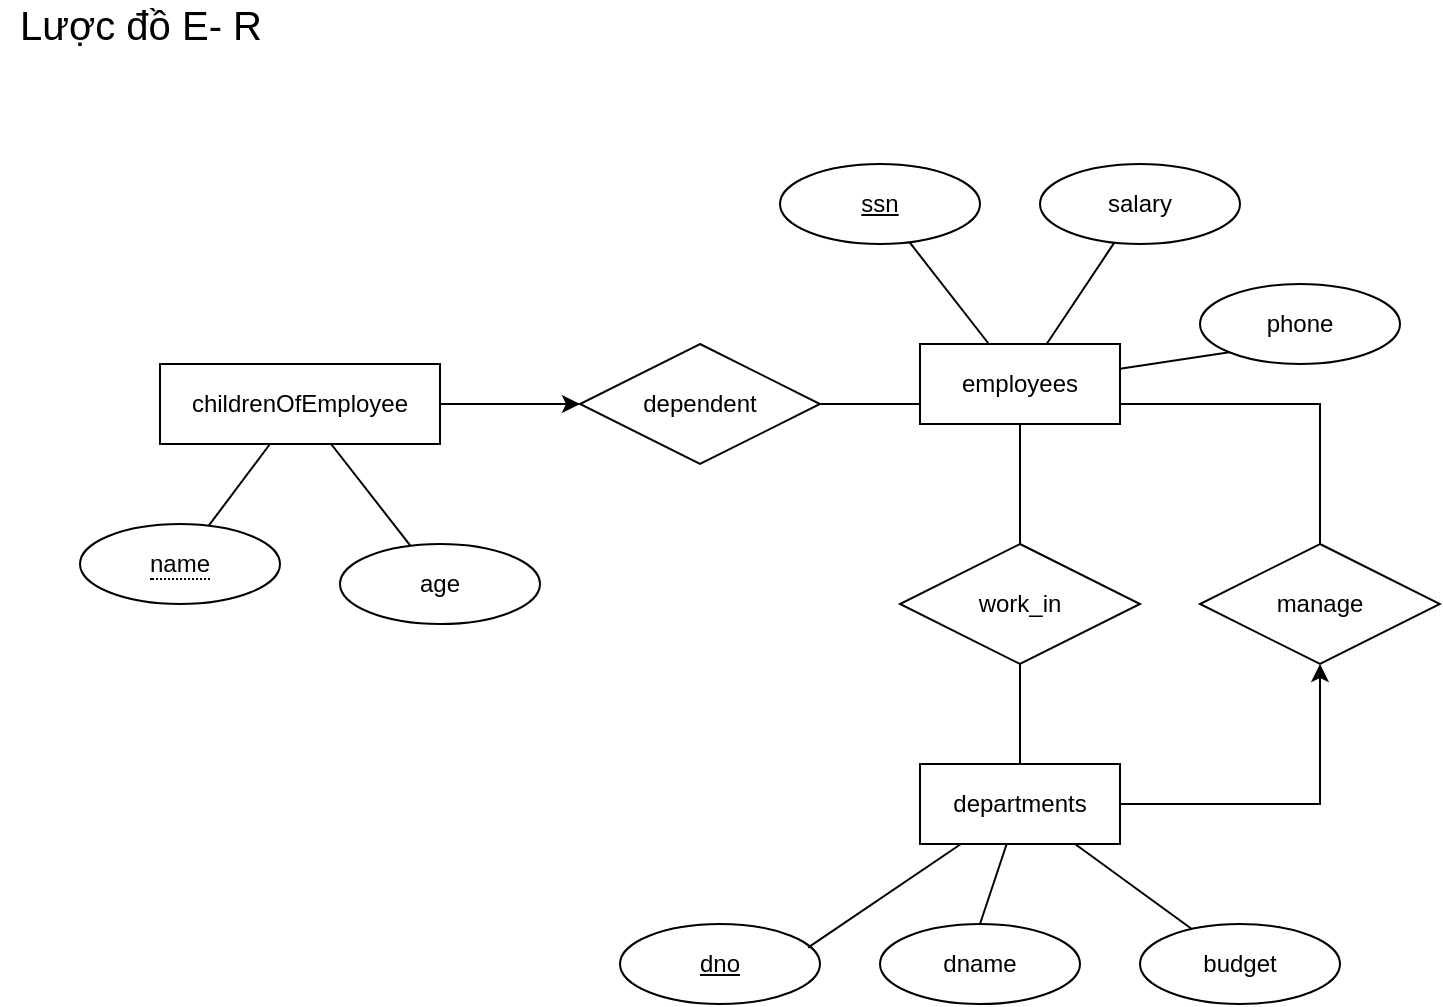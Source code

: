 <mxfile version="14.8.0" type="github" pages="2">
  <diagram id="R2lEEEUBdFMjLlhIrx00" name="Exercise1">
    <mxGraphModel dx="1888" dy="579" grid="1" gridSize="10" guides="1" tooltips="1" connect="1" arrows="1" fold="1" page="1" pageScale="1" pageWidth="850" pageHeight="1100" math="0" shadow="0" extFonts="Permanent Marker^https://fonts.googleapis.com/css?family=Permanent+Marker">
      <root>
        <mxCell id="0" />
        <mxCell id="1" parent="0" />
        <mxCell id="IfPGYuD_iaJT0KGIhq0e-1" value="employees" style="whiteSpace=wrap;html=1;align=center;" vertex="1" parent="1">
          <mxGeometry x="380" y="190" width="100" height="40" as="geometry" />
        </mxCell>
        <mxCell id="IfPGYuD_iaJT0KGIhq0e-42" style="edgeStyle=orthogonalEdgeStyle;rounded=0;orthogonalLoop=1;jettySize=auto;html=1;entryX=0.5;entryY=1;entryDx=0;entryDy=0;" edge="1" parent="1" source="IfPGYuD_iaJT0KGIhq0e-2" target="IfPGYuD_iaJT0KGIhq0e-27">
          <mxGeometry relative="1" as="geometry" />
        </mxCell>
        <mxCell id="IfPGYuD_iaJT0KGIhq0e-2" value="departments" style="whiteSpace=wrap;html=1;align=center;" vertex="1" parent="1">
          <mxGeometry x="380" y="400" width="100" height="40" as="geometry" />
        </mxCell>
        <mxCell id="IfPGYuD_iaJT0KGIhq0e-3" value="ssn" style="ellipse;whiteSpace=wrap;html=1;align=center;fontStyle=4;" vertex="1" parent="1">
          <mxGeometry x="310" y="100" width="100" height="40" as="geometry" />
        </mxCell>
        <mxCell id="IfPGYuD_iaJT0KGIhq0e-4" value="salary" style="ellipse;whiteSpace=wrap;html=1;align=center;" vertex="1" parent="1">
          <mxGeometry x="440" y="100" width="100" height="40" as="geometry" />
        </mxCell>
        <mxCell id="IfPGYuD_iaJT0KGIhq0e-5" value="phone" style="ellipse;whiteSpace=wrap;html=1;align=center;" vertex="1" parent="1">
          <mxGeometry x="520" y="160" width="100" height="40" as="geometry" />
        </mxCell>
        <mxCell id="IfPGYuD_iaJT0KGIhq0e-17" value="" style="endArrow=none;html=1;rounded=0;" edge="1" parent="1" source="IfPGYuD_iaJT0KGIhq0e-3" target="IfPGYuD_iaJT0KGIhq0e-1">
          <mxGeometry relative="1" as="geometry">
            <mxPoint x="320" y="330" as="sourcePoint" />
            <mxPoint x="480" y="330" as="targetPoint" />
          </mxGeometry>
        </mxCell>
        <mxCell id="IfPGYuD_iaJT0KGIhq0e-18" value="" style="endArrow=none;html=1;rounded=0;" edge="1" parent="1" source="IfPGYuD_iaJT0KGIhq0e-4" target="IfPGYuD_iaJT0KGIhq0e-1">
          <mxGeometry relative="1" as="geometry">
            <mxPoint x="399.743" y="149.111" as="sourcePoint" />
            <mxPoint x="439.444" y="200" as="targetPoint" />
          </mxGeometry>
        </mxCell>
        <mxCell id="IfPGYuD_iaJT0KGIhq0e-19" value="" style="endArrow=none;html=1;rounded=0;exitX=0;exitY=1;exitDx=0;exitDy=0;" edge="1" parent="1" source="IfPGYuD_iaJT0KGIhq0e-5" target="IfPGYuD_iaJT0KGIhq0e-1">
          <mxGeometry relative="1" as="geometry">
            <mxPoint x="394.743" y="159.111" as="sourcePoint" />
            <mxPoint x="434.444" y="210" as="targetPoint" />
          </mxGeometry>
        </mxCell>
        <mxCell id="IfPGYuD_iaJT0KGIhq0e-38" value="" style="edgeStyle=orthogonalEdgeStyle;rounded=0;orthogonalLoop=1;jettySize=auto;html=1;" edge="1" parent="1" source="IfPGYuD_iaJT0KGIhq0e-20" target="IfPGYuD_iaJT0KGIhq0e-30">
          <mxGeometry relative="1" as="geometry" />
        </mxCell>
        <mxCell id="IfPGYuD_iaJT0KGIhq0e-20" value="childrenOfEmployee" style="whiteSpace=wrap;html=1;align=center;" vertex="1" parent="1">
          <mxGeometry y="200" width="140" height="40" as="geometry" />
        </mxCell>
        <mxCell id="IfPGYuD_iaJT0KGIhq0e-21" value="work_in" style="shape=rhombus;perimeter=rhombusPerimeter;whiteSpace=wrap;html=1;align=center;" vertex="1" parent="1">
          <mxGeometry x="370" y="290" width="120" height="60" as="geometry" />
        </mxCell>
        <mxCell id="IfPGYuD_iaJT0KGIhq0e-27" value="manage" style="shape=rhombus;perimeter=rhombusPerimeter;whiteSpace=wrap;html=1;align=center;" vertex="1" parent="1">
          <mxGeometry x="520" y="290" width="120" height="60" as="geometry" />
        </mxCell>
        <mxCell id="IfPGYuD_iaJT0KGIhq0e-30" value="dependent" style="shape=rhombus;perimeter=rhombusPerimeter;whiteSpace=wrap;html=1;align=center;" vertex="1" parent="1">
          <mxGeometry x="210" y="190" width="120" height="60" as="geometry" />
        </mxCell>
        <mxCell id="IfPGYuD_iaJT0KGIhq0e-40" value="" style="endArrow=none;html=1;rounded=0;exitX=1;exitY=0.5;exitDx=0;exitDy=0;entryX=0;entryY=0.75;entryDx=0;entryDy=0;" edge="1" parent="1" source="IfPGYuD_iaJT0KGIhq0e-30" target="IfPGYuD_iaJT0KGIhq0e-1">
          <mxGeometry relative="1" as="geometry">
            <mxPoint x="410" y="380" as="sourcePoint" />
            <mxPoint x="570" y="380" as="targetPoint" />
          </mxGeometry>
        </mxCell>
        <mxCell id="IfPGYuD_iaJT0KGIhq0e-44" value="" style="endArrow=none;html=1;rounded=0;exitX=0.5;exitY=0;exitDx=0;exitDy=0;" edge="1" parent="1" source="IfPGYuD_iaJT0KGIhq0e-21" target="IfPGYuD_iaJT0KGIhq0e-1">
          <mxGeometry relative="1" as="geometry">
            <mxPoint x="340" y="230" as="sourcePoint" />
            <mxPoint x="390" y="230" as="targetPoint" />
          </mxGeometry>
        </mxCell>
        <mxCell id="IfPGYuD_iaJT0KGIhq0e-45" value="" style="endArrow=none;html=1;rounded=0;exitX=0.5;exitY=0;exitDx=0;exitDy=0;" edge="1" parent="1" source="IfPGYuD_iaJT0KGIhq0e-2" target="IfPGYuD_iaJT0KGIhq0e-21">
          <mxGeometry relative="1" as="geometry">
            <mxPoint x="350" y="240" as="sourcePoint" />
            <mxPoint x="400" y="240" as="targetPoint" />
          </mxGeometry>
        </mxCell>
        <mxCell id="IfPGYuD_iaJT0KGIhq0e-46" value="" style="endArrow=none;html=1;rounded=0;entryX=1;entryY=0.75;entryDx=0;entryDy=0;" edge="1" parent="1" source="IfPGYuD_iaJT0KGIhq0e-27" target="IfPGYuD_iaJT0KGIhq0e-1">
          <mxGeometry relative="1" as="geometry">
            <mxPoint x="360" y="250" as="sourcePoint" />
            <mxPoint x="410" y="250" as="targetPoint" />
            <Array as="points">
              <mxPoint x="580" y="220" />
            </Array>
          </mxGeometry>
        </mxCell>
        <mxCell id="IfPGYuD_iaJT0KGIhq0e-47" value="&lt;span style=&quot;border-bottom: 1px dotted&quot;&gt;name&lt;/span&gt;" style="ellipse;whiteSpace=wrap;html=1;align=center;" vertex="1" parent="1">
          <mxGeometry x="-40" y="280" width="100" height="40" as="geometry" />
        </mxCell>
        <mxCell id="IfPGYuD_iaJT0KGIhq0e-48" value="" style="endArrow=none;html=1;rounded=0;" edge="1" parent="1" source="IfPGYuD_iaJT0KGIhq0e-47" target="IfPGYuD_iaJT0KGIhq0e-20">
          <mxGeometry relative="1" as="geometry">
            <mxPoint x="20" y="410" as="sourcePoint" />
            <mxPoint x="180" y="410" as="targetPoint" />
          </mxGeometry>
        </mxCell>
        <mxCell id="IfPGYuD_iaJT0KGIhq0e-50" value="age" style="ellipse;whiteSpace=wrap;html=1;align=center;" vertex="1" parent="1">
          <mxGeometry x="90" y="290" width="100" height="40" as="geometry" />
        </mxCell>
        <mxCell id="IfPGYuD_iaJT0KGIhq0e-51" value="" style="endArrow=none;html=1;rounded=0;" edge="1" parent="1" source="IfPGYuD_iaJT0KGIhq0e-50" target="IfPGYuD_iaJT0KGIhq0e-20">
          <mxGeometry relative="1" as="geometry">
            <mxPoint x="34.367" y="290.843" as="sourcePoint" />
            <mxPoint x="65" y="250" as="targetPoint" />
          </mxGeometry>
        </mxCell>
        <mxCell id="IfPGYuD_iaJT0KGIhq0e-52" value="&lt;font style=&quot;font-size: 20px&quot;&gt;Lược đồ E- R&lt;/font&gt;" style="text;html=1;align=center;verticalAlign=middle;resizable=0;points=[];autosize=1;strokeColor=none;" vertex="1" parent="1">
          <mxGeometry x="-80" y="20" width="140" height="20" as="geometry" />
        </mxCell>
        <mxCell id="IfPGYuD_iaJT0KGIhq0e-84" value="dno" style="ellipse;whiteSpace=wrap;html=1;align=center;fontStyle=4;" vertex="1" parent="1">
          <mxGeometry x="230" y="480" width="100" height="40" as="geometry" />
        </mxCell>
        <mxCell id="IfPGYuD_iaJT0KGIhq0e-85" value="dname" style="ellipse;whiteSpace=wrap;html=1;align=center;" vertex="1" parent="1">
          <mxGeometry x="360" y="480" width="100" height="40" as="geometry" />
        </mxCell>
        <mxCell id="IfPGYuD_iaJT0KGIhq0e-86" value="budget" style="ellipse;whiteSpace=wrap;html=1;align=center;" vertex="1" parent="1">
          <mxGeometry x="490" y="480" width="100" height="40" as="geometry" />
        </mxCell>
        <mxCell id="IfPGYuD_iaJT0KGIhq0e-87" value="" style="endArrow=none;html=1;rounded=0;exitX=0.5;exitY=0;exitDx=0;exitDy=0;" edge="1" parent="1" source="IfPGYuD_iaJT0KGIhq0e-85" target="IfPGYuD_iaJT0KGIhq0e-2">
          <mxGeometry relative="1" as="geometry">
            <mxPoint x="440" y="410" as="sourcePoint" />
            <mxPoint x="440" y="360" as="targetPoint" />
          </mxGeometry>
        </mxCell>
        <mxCell id="IfPGYuD_iaJT0KGIhq0e-88" value="" style="endArrow=none;html=1;rounded=0;exitX=0.94;exitY=0.295;exitDx=0;exitDy=0;exitPerimeter=0;" edge="1" parent="1" source="IfPGYuD_iaJT0KGIhq0e-84" target="IfPGYuD_iaJT0KGIhq0e-2">
          <mxGeometry relative="1" as="geometry">
            <mxPoint x="420" y="490" as="sourcePoint" />
            <mxPoint x="433.333" y="450" as="targetPoint" />
          </mxGeometry>
        </mxCell>
        <mxCell id="IfPGYuD_iaJT0KGIhq0e-89" value="" style="endArrow=none;html=1;rounded=0;" edge="1" parent="1" source="IfPGYuD_iaJT0KGIhq0e-86" target="IfPGYuD_iaJT0KGIhq0e-2">
          <mxGeometry relative="1" as="geometry">
            <mxPoint x="430" y="500" as="sourcePoint" />
            <mxPoint x="443.333" y="460" as="targetPoint" />
          </mxGeometry>
        </mxCell>
      </root>
    </mxGraphModel>
  </diagram>
  <diagram id="ykmp7JDJprO2-yTa8ucG" name="Exercise2">
    <mxGraphModel dx="1038" dy="579" grid="1" gridSize="10" guides="1" tooltips="1" connect="1" arrows="1" fold="1" page="1" pageScale="1" pageWidth="827" pageHeight="1169" math="0" shadow="0">
      <root>
        <mxCell id="IQqM77a2gq9a0r3q6opK-0" />
        <mxCell id="IQqM77a2gq9a0r3q6opK-1" parent="IQqM77a2gq9a0r3q6opK-0" />
        <mxCell id="IQqM77a2gq9a0r3q6opK-2" value="STUDENT" style="shape=table;startSize=30;container=1;collapsible=1;childLayout=tableLayout;fixedRows=1;rowLines=0;fontStyle=1;align=center;resizeLast=1;" vertex="1" parent="IQqM77a2gq9a0r3q6opK-1">
          <mxGeometry x="50" y="60" width="180" height="160" as="geometry" />
        </mxCell>
        <mxCell id="IQqM77a2gq9a0r3q6opK-3" value="" style="shape=partialRectangle;collapsible=0;dropTarget=0;pointerEvents=0;fillColor=none;top=0;left=0;bottom=1;right=0;points=[[0,0.5],[1,0.5]];portConstraint=eastwest;" vertex="1" parent="IQqM77a2gq9a0r3q6opK-2">
          <mxGeometry y="30" width="180" height="30" as="geometry" />
        </mxCell>
        <mxCell id="IQqM77a2gq9a0r3q6opK-4" value="PK" style="shape=partialRectangle;connectable=0;fillColor=none;top=0;left=0;bottom=0;right=0;fontStyle=1;overflow=hidden;" vertex="1" parent="IQqM77a2gq9a0r3q6opK-3">
          <mxGeometry width="30" height="30" as="geometry" />
        </mxCell>
        <mxCell id="IQqM77a2gq9a0r3q6opK-5" value="SSN#" style="shape=partialRectangle;connectable=0;fillColor=none;top=0;left=0;bottom=0;right=0;align=left;spacingLeft=6;fontStyle=5;overflow=hidden;" vertex="1" parent="IQqM77a2gq9a0r3q6opK-3">
          <mxGeometry x="30" width="150" height="30" as="geometry" />
        </mxCell>
        <mxCell id="IQqM77a2gq9a0r3q6opK-6" value="" style="shape=partialRectangle;collapsible=0;dropTarget=0;pointerEvents=0;fillColor=none;top=0;left=0;bottom=0;right=0;points=[[0,0.5],[1,0.5]];portConstraint=eastwest;" vertex="1" parent="IQqM77a2gq9a0r3q6opK-2">
          <mxGeometry y="60" width="180" height="30" as="geometry" />
        </mxCell>
        <mxCell id="IQqM77a2gq9a0r3q6opK-7" value="" style="shape=partialRectangle;connectable=0;fillColor=none;top=0;left=0;bottom=0;right=0;editable=1;overflow=hidden;" vertex="1" parent="IQqM77a2gq9a0r3q6opK-6">
          <mxGeometry width="30" height="30" as="geometry" />
        </mxCell>
        <mxCell id="IQqM77a2gq9a0r3q6opK-8" value="Name" style="shape=partialRectangle;connectable=0;fillColor=none;top=0;left=0;bottom=0;right=0;align=left;spacingLeft=6;overflow=hidden;" vertex="1" parent="IQqM77a2gq9a0r3q6opK-6">
          <mxGeometry x="30" width="150" height="30" as="geometry" />
        </mxCell>
        <mxCell id="IQqM77a2gq9a0r3q6opK-9" value="" style="shape=partialRectangle;collapsible=0;dropTarget=0;pointerEvents=0;fillColor=none;top=0;left=0;bottom=0;right=0;points=[[0,0.5],[1,0.5]];portConstraint=eastwest;" vertex="1" parent="IQqM77a2gq9a0r3q6opK-2">
          <mxGeometry y="90" width="180" height="30" as="geometry" />
        </mxCell>
        <mxCell id="IQqM77a2gq9a0r3q6opK-10" value="" style="shape=partialRectangle;connectable=0;fillColor=none;top=0;left=0;bottom=0;right=0;editable=1;overflow=hidden;" vertex="1" parent="IQqM77a2gq9a0r3q6opK-9">
          <mxGeometry width="30" height="30" as="geometry" />
        </mxCell>
        <mxCell id="IQqM77a2gq9a0r3q6opK-11" value="Major" style="shape=partialRectangle;connectable=0;fillColor=none;top=0;left=0;bottom=0;right=0;align=left;spacingLeft=6;overflow=hidden;" vertex="1" parent="IQqM77a2gq9a0r3q6opK-9">
          <mxGeometry x="30" width="150" height="30" as="geometry" />
        </mxCell>
        <mxCell id="IQqM77a2gq9a0r3q6opK-12" value="" style="shape=partialRectangle;collapsible=0;dropTarget=0;pointerEvents=0;fillColor=none;top=0;left=0;bottom=0;right=0;points=[[0,0.5],[1,0.5]];portConstraint=eastwest;" vertex="1" parent="IQqM77a2gq9a0r3q6opK-2">
          <mxGeometry y="120" width="180" height="30" as="geometry" />
        </mxCell>
        <mxCell id="IQqM77a2gq9a0r3q6opK-13" value="" style="shape=partialRectangle;connectable=0;fillColor=none;top=0;left=0;bottom=0;right=0;editable=1;overflow=hidden;" vertex="1" parent="IQqM77a2gq9a0r3q6opK-12">
          <mxGeometry width="30" height="30" as="geometry" />
        </mxCell>
        <mxCell id="IQqM77a2gq9a0r3q6opK-14" value="Bdate" style="shape=partialRectangle;connectable=0;fillColor=none;top=0;left=0;bottom=0;right=0;align=left;spacingLeft=6;overflow=hidden;" vertex="1" parent="IQqM77a2gq9a0r3q6opK-12">
          <mxGeometry x="30" width="150" height="30" as="geometry" />
        </mxCell>
        <mxCell id="IQqM77a2gq9a0r3q6opK-15" value="COURSE" style="shape=table;startSize=40;container=1;collapsible=1;childLayout=tableLayout;fixedRows=1;rowLines=0;fontStyle=1;align=center;resizeLast=1;" vertex="1" parent="IQqM77a2gq9a0r3q6opK-1">
          <mxGeometry x="470" y="250" width="180" height="150" as="geometry" />
        </mxCell>
        <mxCell id="IQqM77a2gq9a0r3q6opK-16" value="" style="shape=partialRectangle;collapsible=0;dropTarget=0;pointerEvents=0;fillColor=none;top=0;left=0;bottom=1;right=0;points=[[0,0.5],[1,0.5]];portConstraint=eastwest;" vertex="1" parent="IQqM77a2gq9a0r3q6opK-15">
          <mxGeometry y="40" width="180" height="30" as="geometry" />
        </mxCell>
        <mxCell id="IQqM77a2gq9a0r3q6opK-17" value="PK" style="shape=partialRectangle;connectable=0;fillColor=none;top=0;left=0;bottom=0;right=0;fontStyle=1;overflow=hidden;" vertex="1" parent="IQqM77a2gq9a0r3q6opK-16">
          <mxGeometry width="30" height="30" as="geometry" />
        </mxCell>
        <mxCell id="IQqM77a2gq9a0r3q6opK-18" value="Course#" style="shape=partialRectangle;connectable=0;fillColor=none;top=0;left=0;bottom=0;right=0;align=left;spacingLeft=6;fontStyle=5;overflow=hidden;" vertex="1" parent="IQqM77a2gq9a0r3q6opK-16">
          <mxGeometry x="30" width="150" height="30" as="geometry" />
        </mxCell>
        <mxCell id="IQqM77a2gq9a0r3q6opK-19" value="" style="shape=partialRectangle;collapsible=0;dropTarget=0;pointerEvents=0;fillColor=none;top=0;left=0;bottom=0;right=0;points=[[0,0.5],[1,0.5]];portConstraint=eastwest;" vertex="1" parent="IQqM77a2gq9a0r3q6opK-15">
          <mxGeometry y="70" width="180" height="30" as="geometry" />
        </mxCell>
        <mxCell id="IQqM77a2gq9a0r3q6opK-20" value="" style="shape=partialRectangle;connectable=0;fillColor=none;top=0;left=0;bottom=0;right=0;editable=1;overflow=hidden;" vertex="1" parent="IQqM77a2gq9a0r3q6opK-19">
          <mxGeometry width="30" height="30" as="geometry" />
        </mxCell>
        <mxCell id="IQqM77a2gq9a0r3q6opK-21" value="Cname" style="shape=partialRectangle;connectable=0;fillColor=none;top=0;left=0;bottom=0;right=0;align=left;spacingLeft=6;overflow=hidden;" vertex="1" parent="IQqM77a2gq9a0r3q6opK-19">
          <mxGeometry x="30" width="150" height="30" as="geometry" />
        </mxCell>
        <mxCell id="IQqM77a2gq9a0r3q6opK-22" value="" style="shape=partialRectangle;collapsible=0;dropTarget=0;pointerEvents=0;fillColor=none;top=0;left=0;bottom=0;right=0;points=[[0,0.5],[1,0.5]];portConstraint=eastwest;" vertex="1" parent="IQqM77a2gq9a0r3q6opK-15">
          <mxGeometry y="100" width="180" height="30" as="geometry" />
        </mxCell>
        <mxCell id="IQqM77a2gq9a0r3q6opK-23" value="" style="shape=partialRectangle;connectable=0;fillColor=none;top=0;left=0;bottom=0;right=0;editable=1;overflow=hidden;" vertex="1" parent="IQqM77a2gq9a0r3q6opK-22">
          <mxGeometry width="30" height="30" as="geometry" />
        </mxCell>
        <mxCell id="IQqM77a2gq9a0r3q6opK-24" value="Dept" style="shape=partialRectangle;connectable=0;fillColor=none;top=0;left=0;bottom=0;right=0;align=left;spacingLeft=6;overflow=hidden;" vertex="1" parent="IQqM77a2gq9a0r3q6opK-22">
          <mxGeometry x="30" width="150" height="30" as="geometry" />
        </mxCell>
        <mxCell id="IQqM77a2gq9a0r3q6opK-25" value="" style="shape=partialRectangle;collapsible=0;dropTarget=0;pointerEvents=0;fillColor=none;top=0;left=0;bottom=0;right=0;points=[[0,0.5],[1,0.5]];portConstraint=eastwest;" vertex="1" parent="IQqM77a2gq9a0r3q6opK-15">
          <mxGeometry y="130" width="180" height="20" as="geometry" />
        </mxCell>
        <mxCell id="IQqM77a2gq9a0r3q6opK-26" value="" style="shape=partialRectangle;connectable=0;fillColor=none;top=0;left=0;bottom=0;right=0;editable=1;overflow=hidden;" vertex="1" parent="IQqM77a2gq9a0r3q6opK-25">
          <mxGeometry width="30" height="20" as="geometry" />
        </mxCell>
        <mxCell id="IQqM77a2gq9a0r3q6opK-27" value="" style="shape=partialRectangle;connectable=0;fillColor=none;top=0;left=0;bottom=0;right=0;align=left;spacingLeft=6;overflow=hidden;" vertex="1" parent="IQqM77a2gq9a0r3q6opK-25">
          <mxGeometry x="30" width="150" height="20" as="geometry" />
        </mxCell>
        <mxCell id="IQqM77a2gq9a0r3q6opK-62" value="ENROLL" style="shape=table;startSize=30;container=1;collapsible=1;childLayout=tableLayout;fixedRows=1;rowLines=0;fontStyle=1;align=center;resizeLast=1;" vertex="1" parent="IQqM77a2gq9a0r3q6opK-1">
          <mxGeometry x="470" y="60" width="180" height="160" as="geometry" />
        </mxCell>
        <mxCell id="IQqM77a2gq9a0r3q6opK-63" value="" style="shape=partialRectangle;collapsible=0;dropTarget=0;pointerEvents=0;fillColor=none;top=0;left=0;bottom=0;right=0;points=[[0,0.5],[1,0.5]];portConstraint=eastwest;" vertex="1" parent="IQqM77a2gq9a0r3q6opK-62">
          <mxGeometry y="30" width="180" height="30" as="geometry" />
        </mxCell>
        <mxCell id="IQqM77a2gq9a0r3q6opK-64" value="PK,FK1" style="shape=partialRectangle;connectable=0;fillColor=none;top=0;left=0;bottom=0;right=0;fontStyle=1;overflow=hidden;" vertex="1" parent="IQqM77a2gq9a0r3q6opK-63">
          <mxGeometry width="60" height="30" as="geometry" />
        </mxCell>
        <mxCell id="IQqM77a2gq9a0r3q6opK-65" value="SSN#" style="shape=partialRectangle;connectable=0;fillColor=none;top=0;left=0;bottom=0;right=0;align=left;spacingLeft=6;fontStyle=5;overflow=hidden;" vertex="1" parent="IQqM77a2gq9a0r3q6opK-63">
          <mxGeometry x="60" width="120" height="30" as="geometry" />
        </mxCell>
        <mxCell id="IQqM77a2gq9a0r3q6opK-66" value="" style="shape=partialRectangle;collapsible=0;dropTarget=0;pointerEvents=0;fillColor=none;top=0;left=0;bottom=1;right=0;points=[[0,0.5],[1,0.5]];portConstraint=eastwest;" vertex="1" parent="IQqM77a2gq9a0r3q6opK-62">
          <mxGeometry y="60" width="180" height="30" as="geometry" />
        </mxCell>
        <mxCell id="IQqM77a2gq9a0r3q6opK-67" value="PK,FK2" style="shape=partialRectangle;connectable=0;fillColor=none;top=0;left=0;bottom=0;right=0;fontStyle=1;overflow=hidden;" vertex="1" parent="IQqM77a2gq9a0r3q6opK-66">
          <mxGeometry width="60" height="30" as="geometry" />
        </mxCell>
        <mxCell id="IQqM77a2gq9a0r3q6opK-68" value="Course#" style="shape=partialRectangle;connectable=0;fillColor=none;top=0;left=0;bottom=0;right=0;align=left;spacingLeft=6;fontStyle=5;overflow=hidden;" vertex="1" parent="IQqM77a2gq9a0r3q6opK-66">
          <mxGeometry x="60" width="120" height="30" as="geometry" />
        </mxCell>
        <mxCell id="IQqM77a2gq9a0r3q6opK-69" value="" style="shape=partialRectangle;collapsible=0;dropTarget=0;pointerEvents=0;fillColor=none;top=0;left=0;bottom=0;right=0;points=[[0,0.5],[1,0.5]];portConstraint=eastwest;" vertex="1" parent="IQqM77a2gq9a0r3q6opK-62">
          <mxGeometry y="90" width="180" height="30" as="geometry" />
        </mxCell>
        <mxCell id="IQqM77a2gq9a0r3q6opK-70" value="" style="shape=partialRectangle;connectable=0;fillColor=none;top=0;left=0;bottom=0;right=0;editable=1;overflow=hidden;" vertex="1" parent="IQqM77a2gq9a0r3q6opK-69">
          <mxGeometry width="60" height="30" as="geometry" />
        </mxCell>
        <mxCell id="IQqM77a2gq9a0r3q6opK-71" value="Grade" style="shape=partialRectangle;connectable=0;fillColor=none;top=0;left=0;bottom=0;right=0;align=left;spacingLeft=6;overflow=hidden;" vertex="1" parent="IQqM77a2gq9a0r3q6opK-69">
          <mxGeometry x="60" width="120" height="30" as="geometry" />
        </mxCell>
        <mxCell id="IQqM77a2gq9a0r3q6opK-72" value="" style="shape=partialRectangle;collapsible=0;dropTarget=0;pointerEvents=0;fillColor=none;top=0;left=0;bottom=0;right=0;points=[[0,0.5],[1,0.5]];portConstraint=eastwest;" vertex="1" parent="IQqM77a2gq9a0r3q6opK-62">
          <mxGeometry y="120" width="180" height="30" as="geometry" />
        </mxCell>
        <mxCell id="IQqM77a2gq9a0r3q6opK-73" value="" style="shape=partialRectangle;connectable=0;fillColor=none;top=0;left=0;bottom=0;right=0;editable=1;overflow=hidden;" vertex="1" parent="IQqM77a2gq9a0r3q6opK-72">
          <mxGeometry width="60" height="30" as="geometry" />
        </mxCell>
        <mxCell id="IQqM77a2gq9a0r3q6opK-74" value="Quater" style="shape=partialRectangle;connectable=0;fillColor=none;top=0;left=0;bottom=0;right=0;align=left;spacingLeft=6;overflow=hidden;" vertex="1" parent="IQqM77a2gq9a0r3q6opK-72">
          <mxGeometry x="60" width="120" height="30" as="geometry" />
        </mxCell>
        <mxCell id="IQqM77a2gq9a0r3q6opK-75" value="" style="edgeStyle=entityRelationEdgeStyle;fontSize=12;html=1;endArrow=ERzeroToMany;startArrow=ERmandOne;" edge="1" parent="IQqM77a2gq9a0r3q6opK-1" source="IQqM77a2gq9a0r3q6opK-3" target="IQqM77a2gq9a0r3q6opK-63">
          <mxGeometry width="100" height="100" relative="1" as="geometry">
            <mxPoint x="200" y="260" as="sourcePoint" />
            <mxPoint x="260" y="150" as="targetPoint" />
          </mxGeometry>
        </mxCell>
        <mxCell id="IQqM77a2gq9a0r3q6opK-77" value="" style="edgeStyle=entityRelationEdgeStyle;fontSize=12;html=1;endArrow=ERmandOne;startArrow=ERmandOne;" edge="1" parent="IQqM77a2gq9a0r3q6opK-1" source="IQqM77a2gq9a0r3q6opK-16" target="IQqM77a2gq9a0r3q6opK-66">
          <mxGeometry width="100" height="100" relative="1" as="geometry">
            <mxPoint x="260" y="350" as="sourcePoint" />
            <mxPoint x="360" y="250" as="targetPoint" />
          </mxGeometry>
        </mxCell>
        <mxCell id="IQqM77a2gq9a0r3q6opK-78" value="BOOL_ADOTION" style="shape=table;startSize=30;container=1;collapsible=1;childLayout=tableLayout;fixedRows=1;rowLines=0;fontStyle=1;align=center;resizeLast=1;" vertex="1" parent="IQqM77a2gq9a0r3q6opK-1">
          <mxGeometry x="54" y="260" width="180" height="140" as="geometry" />
        </mxCell>
        <mxCell id="IQqM77a2gq9a0r3q6opK-79" value="" style="shape=partialRectangle;collapsible=0;dropTarget=0;pointerEvents=0;fillColor=none;top=0;left=0;bottom=0;right=0;points=[[0,0.5],[1,0.5]];portConstraint=eastwest;" vertex="1" parent="IQqM77a2gq9a0r3q6opK-78">
          <mxGeometry y="30" width="180" height="30" as="geometry" />
        </mxCell>
        <mxCell id="IQqM77a2gq9a0r3q6opK-80" value="PK,FK1" style="shape=partialRectangle;connectable=0;fillColor=none;top=0;left=0;bottom=0;right=0;fontStyle=1;overflow=hidden;" vertex="1" parent="IQqM77a2gq9a0r3q6opK-79">
          <mxGeometry width="60" height="30" as="geometry" />
        </mxCell>
        <mxCell id="IQqM77a2gq9a0r3q6opK-81" value="Course#" style="shape=partialRectangle;connectable=0;fillColor=none;top=0;left=0;bottom=0;right=0;align=left;spacingLeft=6;fontStyle=5;overflow=hidden;" vertex="1" parent="IQqM77a2gq9a0r3q6opK-79">
          <mxGeometry x="60" width="120" height="30" as="geometry" />
        </mxCell>
        <mxCell id="IQqM77a2gq9a0r3q6opK-82" value="" style="shape=partialRectangle;collapsible=0;dropTarget=0;pointerEvents=0;fillColor=none;top=0;left=0;bottom=1;right=0;points=[[0,0.5],[1,0.5]];portConstraint=eastwest;" vertex="1" parent="IQqM77a2gq9a0r3q6opK-78">
          <mxGeometry y="60" width="180" height="30" as="geometry" />
        </mxCell>
        <mxCell id="IQqM77a2gq9a0r3q6opK-83" value="PK,FK2" style="shape=partialRectangle;connectable=0;fillColor=none;top=0;left=0;bottom=0;right=0;fontStyle=1;overflow=hidden;" vertex="1" parent="IQqM77a2gq9a0r3q6opK-82">
          <mxGeometry width="60" height="30" as="geometry" />
        </mxCell>
        <mxCell id="IQqM77a2gq9a0r3q6opK-84" value="Book_ISBN#" style="shape=partialRectangle;connectable=0;fillColor=none;top=0;left=0;bottom=0;right=0;align=left;spacingLeft=6;fontStyle=5;overflow=hidden;" vertex="1" parent="IQqM77a2gq9a0r3q6opK-82">
          <mxGeometry x="60" width="120" height="30" as="geometry" />
        </mxCell>
        <mxCell id="IQqM77a2gq9a0r3q6opK-85" value="" style="shape=partialRectangle;collapsible=0;dropTarget=0;pointerEvents=0;fillColor=none;top=0;left=0;bottom=0;right=0;points=[[0,0.5],[1,0.5]];portConstraint=eastwest;" vertex="1" parent="IQqM77a2gq9a0r3q6opK-78">
          <mxGeometry y="90" width="180" height="30" as="geometry" />
        </mxCell>
        <mxCell id="IQqM77a2gq9a0r3q6opK-86" value="" style="shape=partialRectangle;connectable=0;fillColor=none;top=0;left=0;bottom=0;right=0;editable=1;overflow=hidden;" vertex="1" parent="IQqM77a2gq9a0r3q6opK-85">
          <mxGeometry width="60" height="30" as="geometry" />
        </mxCell>
        <mxCell id="IQqM77a2gq9a0r3q6opK-87" value="Quarter" style="shape=partialRectangle;connectable=0;fillColor=none;top=0;left=0;bottom=0;right=0;align=left;spacingLeft=6;overflow=hidden;" vertex="1" parent="IQqM77a2gq9a0r3q6opK-85">
          <mxGeometry x="60" width="120" height="30" as="geometry" />
        </mxCell>
        <mxCell id="IQqM77a2gq9a0r3q6opK-88" value="" style="shape=partialRectangle;collapsible=0;dropTarget=0;pointerEvents=0;fillColor=none;top=0;left=0;bottom=0;right=0;points=[[0,0.5],[1,0.5]];portConstraint=eastwest;" vertex="1" parent="IQqM77a2gq9a0r3q6opK-78">
          <mxGeometry y="120" width="180" height="20" as="geometry" />
        </mxCell>
        <mxCell id="IQqM77a2gq9a0r3q6opK-89" value="" style="shape=partialRectangle;connectable=0;fillColor=none;top=0;left=0;bottom=0;right=0;editable=1;overflow=hidden;" vertex="1" parent="IQqM77a2gq9a0r3q6opK-88">
          <mxGeometry width="60" height="20" as="geometry" />
        </mxCell>
        <mxCell id="IQqM77a2gq9a0r3q6opK-90" value="" style="shape=partialRectangle;connectable=0;fillColor=none;top=0;left=0;bottom=0;right=0;align=left;spacingLeft=6;overflow=hidden;" vertex="1" parent="IQqM77a2gq9a0r3q6opK-88">
          <mxGeometry x="60" width="120" height="20" as="geometry" />
        </mxCell>
        <mxCell id="IQqM77a2gq9a0r3q6opK-91" value="" style="edgeStyle=entityRelationEdgeStyle;fontSize=12;html=1;endArrow=ERmany;" edge="1" parent="IQqM77a2gq9a0r3q6opK-1" source="IQqM77a2gq9a0r3q6opK-16" target="IQqM77a2gq9a0r3q6opK-79">
          <mxGeometry width="100" height="100" relative="1" as="geometry">
            <mxPoint x="150" y="310" as="sourcePoint" />
            <mxPoint x="250" y="210" as="targetPoint" />
          </mxGeometry>
        </mxCell>
        <mxCell id="IQqM77a2gq9a0r3q6opK-92" value="BOOK" style="shape=table;startSize=30;container=1;collapsible=1;childLayout=tableLayout;fixedRows=1;rowLines=0;fontStyle=1;align=center;resizeLast=1;" vertex="1" parent="IQqM77a2gq9a0r3q6opK-1">
          <mxGeometry x="54" y="425" width="180" height="160" as="geometry" />
        </mxCell>
        <mxCell id="IQqM77a2gq9a0r3q6opK-93" value="" style="shape=partialRectangle;collapsible=0;dropTarget=0;pointerEvents=0;fillColor=none;top=0;left=0;bottom=1;right=0;points=[[0,0.5],[1,0.5]];portConstraint=eastwest;" vertex="1" parent="IQqM77a2gq9a0r3q6opK-92">
          <mxGeometry y="30" width="180" height="30" as="geometry" />
        </mxCell>
        <mxCell id="IQqM77a2gq9a0r3q6opK-94" value="PK" style="shape=partialRectangle;connectable=0;fillColor=none;top=0;left=0;bottom=0;right=0;fontStyle=1;overflow=hidden;" vertex="1" parent="IQqM77a2gq9a0r3q6opK-93">
          <mxGeometry width="30" height="30" as="geometry" />
        </mxCell>
        <mxCell id="IQqM77a2gq9a0r3q6opK-95" value="Book_ISBN#" style="shape=partialRectangle;connectable=0;fillColor=none;top=0;left=0;bottom=0;right=0;align=left;spacingLeft=6;fontStyle=5;overflow=hidden;" vertex="1" parent="IQqM77a2gq9a0r3q6opK-93">
          <mxGeometry x="30" width="150" height="30" as="geometry" />
        </mxCell>
        <mxCell id="IQqM77a2gq9a0r3q6opK-96" value="" style="shape=partialRectangle;collapsible=0;dropTarget=0;pointerEvents=0;fillColor=none;top=0;left=0;bottom=0;right=0;points=[[0,0.5],[1,0.5]];portConstraint=eastwest;" vertex="1" parent="IQqM77a2gq9a0r3q6opK-92">
          <mxGeometry y="60" width="180" height="30" as="geometry" />
        </mxCell>
        <mxCell id="IQqM77a2gq9a0r3q6opK-97" value="" style="shape=partialRectangle;connectable=0;fillColor=none;top=0;left=0;bottom=0;right=0;editable=1;overflow=hidden;" vertex="1" parent="IQqM77a2gq9a0r3q6opK-96">
          <mxGeometry width="30" height="30" as="geometry" />
        </mxCell>
        <mxCell id="IQqM77a2gq9a0r3q6opK-98" value="BookTitle" style="shape=partialRectangle;connectable=0;fillColor=none;top=0;left=0;bottom=0;right=0;align=left;spacingLeft=6;overflow=hidden;" vertex="1" parent="IQqM77a2gq9a0r3q6opK-96">
          <mxGeometry x="30" width="150" height="30" as="geometry" />
        </mxCell>
        <mxCell id="IQqM77a2gq9a0r3q6opK-99" value="" style="shape=partialRectangle;collapsible=0;dropTarget=0;pointerEvents=0;fillColor=none;top=0;left=0;bottom=0;right=0;points=[[0,0.5],[1,0.5]];portConstraint=eastwest;" vertex="1" parent="IQqM77a2gq9a0r3q6opK-92">
          <mxGeometry y="90" width="180" height="30" as="geometry" />
        </mxCell>
        <mxCell id="IQqM77a2gq9a0r3q6opK-100" value="" style="shape=partialRectangle;connectable=0;fillColor=none;top=0;left=0;bottom=0;right=0;editable=1;overflow=hidden;" vertex="1" parent="IQqM77a2gq9a0r3q6opK-99">
          <mxGeometry width="30" height="30" as="geometry" />
        </mxCell>
        <mxCell id="IQqM77a2gq9a0r3q6opK-101" value="Publisher" style="shape=partialRectangle;connectable=0;fillColor=none;top=0;left=0;bottom=0;right=0;align=left;spacingLeft=6;overflow=hidden;" vertex="1" parent="IQqM77a2gq9a0r3q6opK-99">
          <mxGeometry x="30" width="150" height="30" as="geometry" />
        </mxCell>
        <mxCell id="IQqM77a2gq9a0r3q6opK-102" value="" style="shape=partialRectangle;collapsible=0;dropTarget=0;pointerEvents=0;fillColor=none;top=0;left=0;bottom=0;right=0;points=[[0,0.5],[1,0.5]];portConstraint=eastwest;" vertex="1" parent="IQqM77a2gq9a0r3q6opK-92">
          <mxGeometry y="120" width="180" height="30" as="geometry" />
        </mxCell>
        <mxCell id="IQqM77a2gq9a0r3q6opK-103" value="" style="shape=partialRectangle;connectable=0;fillColor=none;top=0;left=0;bottom=0;right=0;editable=1;overflow=hidden;" vertex="1" parent="IQqM77a2gq9a0r3q6opK-102">
          <mxGeometry width="30" height="30" as="geometry" />
        </mxCell>
        <mxCell id="IQqM77a2gq9a0r3q6opK-104" value="Author" style="shape=partialRectangle;connectable=0;fillColor=none;top=0;left=0;bottom=0;right=0;align=left;spacingLeft=6;overflow=hidden;" vertex="1" parent="IQqM77a2gq9a0r3q6opK-102">
          <mxGeometry x="30" width="150" height="30" as="geometry" />
        </mxCell>
        <mxCell id="IQqM77a2gq9a0r3q6opK-106" value="" style="edgeStyle=entityRelationEdgeStyle;fontSize=12;html=1;endArrow=ERmandOne;startArrow=ERmandOne;" edge="1" parent="IQqM77a2gq9a0r3q6opK-1" source="IQqM77a2gq9a0r3q6opK-82" target="IQqM77a2gq9a0r3q6opK-93">
          <mxGeometry width="100" height="100" relative="1" as="geometry">
            <mxPoint x="134" y="600" as="sourcePoint" />
            <mxPoint x="234" y="500" as="targetPoint" />
          </mxGeometry>
        </mxCell>
      </root>
    </mxGraphModel>
  </diagram>
</mxfile>
